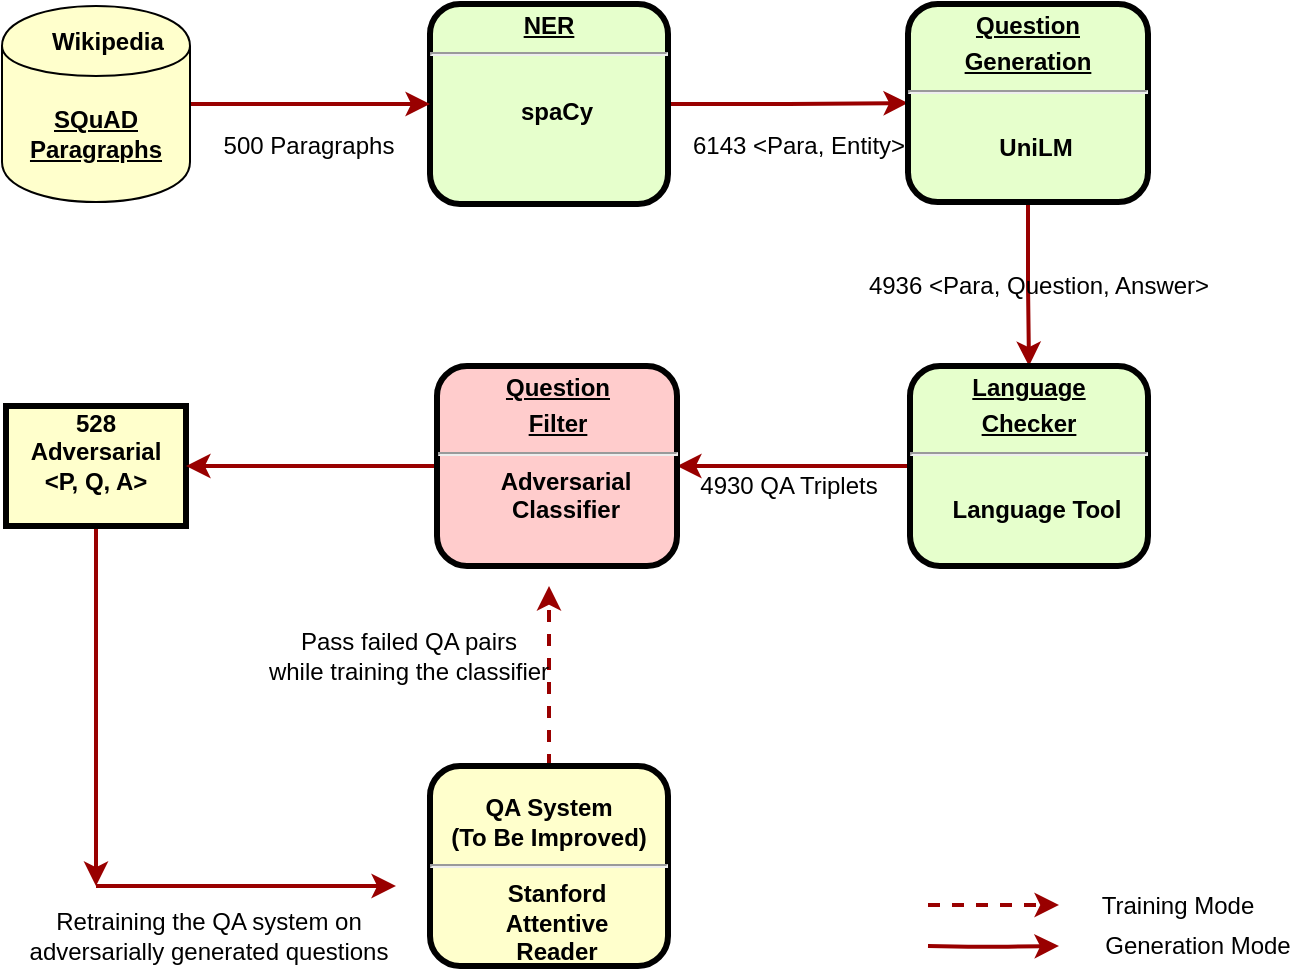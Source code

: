 <mxfile version="12.3.9" type="device" pages="1"><diagram name="Page-1" id="c7558073-3199-34d8-9f00-42111426c3f3"><mxGraphModel dx="786" dy="551" grid="1" gridSize="10" guides="1" tooltips="1" connect="1" arrows="1" fold="1" page="1" pageScale="1" pageWidth="826" pageHeight="1169" background="#ffffff" math="0" shadow="0"><root><mxCell id="0"/><mxCell id="1" parent="0"/><mxCell id="5vpF0FFDsBX8f5qKleo2-92" style="edgeStyle=orthogonalEdgeStyle;rounded=0;orthogonalLoop=1;jettySize=auto;html=1;strokeColor=#990000;strokeWidth=2;" edge="1" parent="1" source="4"><mxGeometry relative="1" as="geometry"><mxPoint x="154" y="660" as="targetPoint"/></mxGeometry></mxCell><mxCell id="4" value="528 Adversarial&#xA;&lt;P, Q, A&gt;&#xA;" style="whiteSpace=wrap;align=center;verticalAlign=middle;fontStyle=1;strokeWidth=3;fillColor=#FFFFCC" parent="1" vertex="1"><mxGeometry x="109" y="420" width="90" height="60" as="geometry"/></mxCell><mxCell id="wPMA1AsgYZrMbdbbfxXy-105" style="edgeStyle=orthogonalEdgeStyle;rounded=0;orthogonalLoop=1;jettySize=auto;html=1;entryX=0;entryY=0.5;entryDx=0;entryDy=0;strokeWidth=2;strokeColor=#990000;" parent="1" source="10" target="wPMA1AsgYZrMbdbbfxXy-99" edge="1"><mxGeometry relative="1" as="geometry"/></mxCell><mxCell id="10" value="&lt;p style=&quot;margin: 0px ; margin-top: 4px ; text-align: center ; text-decoration: underline&quot;&gt;&lt;strong&gt;NER&lt;br&gt;&lt;/strong&gt;&lt;/p&gt;&lt;hr&gt;&lt;p style=&quot;margin: 0px ; margin-left: 8px&quot;&gt;&lt;br&gt;&lt;/p&gt;&lt;p style=&quot;margin: 0px ; margin-left: 8px&quot;&gt;spaCy&lt;/p&gt;" style="verticalAlign=middle;align=center;overflow=fill;fontSize=12;fontFamily=Helvetica;html=1;rounded=1;fontStyle=1;strokeWidth=3;fillColor=#E6FFCC" parent="1" vertex="1"><mxGeometry x="321" y="219" width="119" height="100" as="geometry"/></mxCell><mxCell id="wPMA1AsgYZrMbdbbfxXy-104" style="edgeStyle=orthogonalEdgeStyle;rounded=0;orthogonalLoop=1;jettySize=auto;html=1;entryX=0;entryY=0.5;entryDx=0;entryDy=0;strokeWidth=2;strokeColor=#990000;" parent="1" source="wPMA1AsgYZrMbdbbfxXy-97" target="10" edge="1"><mxGeometry relative="1" as="geometry"/></mxCell><mxCell id="wPMA1AsgYZrMbdbbfxXy-97" value="&lt;div&gt;&lt;u&gt;&lt;strong&gt;&lt;strong&gt;SQuAD&lt;br&gt;&lt;/strong&gt;&lt;/strong&gt;&lt;/u&gt;&lt;/div&gt;&lt;div&gt;&lt;u&gt;&lt;strong&gt;&lt;strong&gt;Paragraphs&lt;br&gt;&lt;/strong&gt;&lt;/strong&gt;&lt;/u&gt;&lt;/div&gt;&lt;div&gt;&lt;strong&gt;&lt;/strong&gt;&lt;/div&gt;" style="shape=cylinder;whiteSpace=wrap;html=1;boundedLbl=1;backgroundOutline=1;fillColor=#FFFFCC;" parent="1" vertex="1"><mxGeometry x="107" y="220" width="94" height="98" as="geometry"/></mxCell><mxCell id="wPMA1AsgYZrMbdbbfxXy-106" style="edgeStyle=orthogonalEdgeStyle;rounded=0;orthogonalLoop=1;jettySize=auto;html=1;strokeWidth=2;strokeColor=#990000;" parent="1" source="wPMA1AsgYZrMbdbbfxXy-99" target="wPMA1AsgYZrMbdbbfxXy-100" edge="1"><mxGeometry relative="1" as="geometry"/></mxCell><mxCell id="wPMA1AsgYZrMbdbbfxXy-99" value="&lt;p style=&quot;margin: 0px ; margin-top: 4px ; text-align: center ; text-decoration: underline&quot;&gt;&lt;strong&gt;Question&lt;/strong&gt;&lt;/p&gt;&lt;p style=&quot;margin: 0px ; margin-top: 4px ; text-align: center ; text-decoration: underline&quot;&gt;&lt;strong&gt;Generation&lt;br&gt;&lt;/strong&gt;&lt;/p&gt;&lt;hr&gt;&lt;p style=&quot;margin: 0px ; margin-left: 8px&quot;&gt;&lt;br&gt;&lt;/p&gt;&lt;p style=&quot;margin: 0px ; margin-left: 8px&quot;&gt;UniLM&lt;/p&gt;" style="verticalAlign=middle;align=center;overflow=fill;fontSize=12;fontFamily=Helvetica;html=1;rounded=1;fontStyle=1;strokeWidth=3;fillColor=#E6FFCC" parent="1" vertex="1"><mxGeometry x="560" y="219" width="120" height="99" as="geometry"/></mxCell><mxCell id="wPMA1AsgYZrMbdbbfxXy-107" style="edgeStyle=orthogonalEdgeStyle;rounded=0;orthogonalLoop=1;jettySize=auto;html=1;strokeWidth=2;entryX=1;entryY=0.5;entryDx=0;entryDy=0;strokeColor=#990000;" parent="1" source="wPMA1AsgYZrMbdbbfxXy-100" target="wPMA1AsgYZrMbdbbfxXy-101" edge="1"><mxGeometry relative="1" as="geometry"><mxPoint x="450" y="515" as="targetPoint"/></mxGeometry></mxCell><mxCell id="wPMA1AsgYZrMbdbbfxXy-100" value="&lt;p style=&quot;margin: 0px ; margin-top: 4px ; text-align: center ; text-decoration: underline&quot;&gt;&lt;strong&gt;Language&lt;/strong&gt;&lt;/p&gt;&lt;p style=&quot;margin: 0px ; margin-top: 4px ; text-align: center ; text-decoration: underline&quot;&gt;&lt;strong&gt;Checker&lt;br&gt;&lt;/strong&gt;&lt;/p&gt;&lt;hr&gt;&lt;p style=&quot;margin: 0px ; margin-left: 8px&quot;&gt;&lt;br&gt;&lt;/p&gt;&lt;p style=&quot;margin: 0px ; margin-left: 8px&quot;&gt;Language Tool&lt;br&gt;&lt;/p&gt;" style="verticalAlign=middle;align=center;overflow=fill;fontSize=12;fontFamily=Helvetica;html=1;rounded=1;fontStyle=1;strokeWidth=3;fillColor=#E6FFCC" parent="1" vertex="1"><mxGeometry x="561" y="400" width="119" height="100" as="geometry"/></mxCell><mxCell id="wPMA1AsgYZrMbdbbfxXy-108" style="edgeStyle=orthogonalEdgeStyle;rounded=0;orthogonalLoop=1;jettySize=auto;html=1;entryX=1;entryY=0.5;entryDx=0;entryDy=0;strokeWidth=2;strokeColor=#990000;" parent="1" source="wPMA1AsgYZrMbdbbfxXy-101" target="4" edge="1"><mxGeometry relative="1" as="geometry"/></mxCell><mxCell id="wPMA1AsgYZrMbdbbfxXy-101" value="&lt;p style=&quot;margin: 0px ; margin-top: 4px ; text-align: center ; text-decoration: underline&quot;&gt;&lt;strong&gt;Question&lt;br&gt;&lt;/strong&gt;&lt;/p&gt;&lt;p style=&quot;margin: 0px ; margin-top: 4px ; text-align: center ; text-decoration: underline&quot;&gt;&lt;strong&gt;Filter&lt;br&gt;&lt;/strong&gt;&lt;/p&gt;&lt;hr&gt;&lt;p style=&quot;margin: 0px ; margin-left: 8px&quot;&gt;Adversarial &lt;br&gt;&lt;/p&gt;&lt;p style=&quot;margin: 0px ; margin-left: 8px&quot;&gt;Classifier&lt;br&gt;&lt;/p&gt;" style="verticalAlign=middle;align=center;overflow=fill;fontSize=12;fontFamily=Helvetica;html=1;rounded=1;fontStyle=1;strokeWidth=3;fillColor=#FFCCCC;" parent="1" vertex="1"><mxGeometry x="324.5" y="400" width="120" height="100" as="geometry"/></mxCell><mxCell id="wPMA1AsgYZrMbdbbfxXy-109" value="&lt;b&gt;Wikipedia&lt;/b&gt;" style="text;html=1;" parent="1" vertex="1"><mxGeometry x="130" y="224" width="80" height="30" as="geometry"/></mxCell><mxCell id="wPMA1AsgYZrMbdbbfxXy-110" value="500 Paragraphs" style="text;html=1;align=center;verticalAlign=middle;resizable=0;points=[];;autosize=1;" parent="1" vertex="1"><mxGeometry x="210" y="280" width="100" height="20" as="geometry"/></mxCell><mxCell id="wPMA1AsgYZrMbdbbfxXy-111" value="6143 &amp;lt;Para, Entity&amp;gt;" style="text;html=1;align=center;verticalAlign=middle;resizable=0;points=[];;autosize=1;" parent="1" vertex="1"><mxGeometry x="444.5" y="280" width="120" height="20" as="geometry"/></mxCell><mxCell id="wPMA1AsgYZrMbdbbfxXy-112" value="4936 &amp;lt;Para, Question, Answer&amp;gt;" style="text;html=1;align=center;verticalAlign=middle;resizable=0;points=[];;autosize=1;" parent="1" vertex="1"><mxGeometry x="530" y="350" width="190" height="20" as="geometry"/></mxCell><mxCell id="wPMA1AsgYZrMbdbbfxXy-113" value="4930 QA Triplets" style="text;html=1;align=center;verticalAlign=middle;resizable=0;points=[];;autosize=1;" parent="1" vertex="1"><mxGeometry x="444.5" y="450" width="110" height="20" as="geometry"/></mxCell><mxCell id="5vpF0FFDsBX8f5qKleo2-84" style="edgeStyle=orthogonalEdgeStyle;rounded=0;orthogonalLoop=1;jettySize=auto;html=1;strokeColor=#990000;strokeWidth=2;dashed=1;" edge="1" parent="1" source="5vpF0FFDsBX8f5qKleo2-83"><mxGeometry relative="1" as="geometry"><mxPoint x="380.5" y="510" as="targetPoint"/></mxGeometry></mxCell><mxCell id="5vpF0FFDsBX8f5qKleo2-83" value="&lt;div&gt;&lt;strong&gt;&lt;br&gt;&lt;/strong&gt;&lt;/div&gt;&lt;div&gt;&lt;strong&gt;QA System &lt;br&gt;&lt;/strong&gt;&lt;/div&gt;&lt;div&gt;&lt;strong&gt;(To Be Improved)&lt;br&gt;&lt;/strong&gt;&lt;/div&gt;&lt;div&gt;&lt;strong&gt;&lt;/strong&gt;&lt;/div&gt;&lt;hr&gt;&lt;p style=&quot;margin: 0px ; margin-left: 8px&quot;&gt;Stanford &lt;br&gt;&lt;/p&gt;&lt;p style=&quot;margin: 0px ; margin-left: 8px&quot;&gt;Attentive&lt;/p&gt;&lt;p style=&quot;margin: 0px ; margin-left: 8px&quot;&gt;Reader&lt;br&gt;&lt;/p&gt;" style="verticalAlign=middle;align=center;overflow=fill;fontSize=12;fontFamily=Helvetica;html=1;rounded=1;fontStyle=1;strokeWidth=3;fillColor=#FFFFCC;" vertex="1" parent="1"><mxGeometry x="321" y="600" width="119" height="100" as="geometry"/></mxCell><mxCell id="5vpF0FFDsBX8f5qKleo2-85" value="&lt;div&gt;Pass failed QA pairs&lt;/div&gt;&lt;div&gt;while training the classifier&lt;br&gt;&lt;/div&gt;" style="text;html=1;align=center;verticalAlign=middle;resizable=0;points=[];;autosize=1;strokeWidth=2;" vertex="1" parent="1"><mxGeometry x="230" y="530" width="160" height="30" as="geometry"/></mxCell><mxCell id="5vpF0FFDsBX8f5qKleo2-88" value="&lt;div&gt;Retraining the QA system on &lt;br&gt;&lt;/div&gt;&lt;div&gt;adversarially generated questions&lt;br&gt;&lt;/div&gt;" style="text;html=1;align=center;verticalAlign=middle;resizable=0;points=[];;autosize=1;strokeWidth=2;" vertex="1" parent="1"><mxGeometry x="115" y="670" width="190" height="30" as="geometry"/></mxCell><mxCell id="5vpF0FFDsBX8f5qKleo2-93" value="" style="endArrow=classic;html=1;strokeColor=#990000;strokeWidth=2;" edge="1" parent="1"><mxGeometry width="50" height="50" relative="1" as="geometry"><mxPoint x="154" y="660" as="sourcePoint"/><mxPoint x="304" y="660" as="targetPoint"/></mxGeometry></mxCell><mxCell id="5vpF0FFDsBX8f5qKleo2-97" value="" style="endArrow=classic;html=1;dashed=1;strokeColor=#990000;strokeWidth=2;" edge="1" parent="1"><mxGeometry width="50" height="50" relative="1" as="geometry"><mxPoint x="570" y="669.5" as="sourcePoint"/><mxPoint x="635.5" y="669.5" as="targetPoint"/></mxGeometry></mxCell><mxCell id="5vpF0FFDsBX8f5qKleo2-98" value="" style="endArrow=classic;html=1;strokeColor=#990000;strokeWidth=2;" edge="1" parent="1"><mxGeometry width="50" height="50" relative="1" as="geometry"><mxPoint x="570" y="690" as="sourcePoint"/><mxPoint x="635.5" y="690" as="targetPoint"/><Array as="points"><mxPoint x="600" y="690.5"/></Array></mxGeometry></mxCell><mxCell id="5vpF0FFDsBX8f5qKleo2-100" value="Training Mode" style="text;html=1;strokeColor=none;fillColor=none;align=center;verticalAlign=middle;whiteSpace=wrap;rounded=0;" vertex="1" parent="1"><mxGeometry x="650" y="660" width="90" height="20" as="geometry"/></mxCell><mxCell id="5vpF0FFDsBX8f5qKleo2-103" value="Generation Mode" style="text;html=1;strokeColor=none;fillColor=none;align=center;verticalAlign=middle;whiteSpace=wrap;rounded=0;" vertex="1" parent="1"><mxGeometry x="650" y="680" width="110" height="20" as="geometry"/></mxCell></root></mxGraphModel></diagram></mxfile>